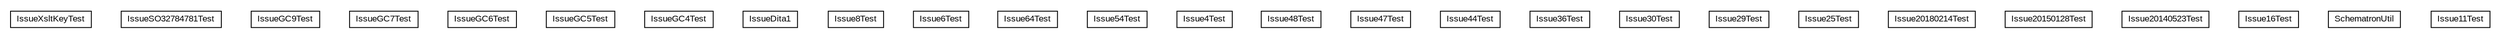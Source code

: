 #!/usr/local/bin/dot
#
# Class diagram 
# Generated by UMLGraph version 5.1 (http://www.umlgraph.org/)
#

digraph G {
	edge [fontname="arial",fontsize=10,labelfontname="arial",labelfontsize=10];
	node [fontname="arial",fontsize=10,shape=plaintext];
	nodesep=0.25;
	ranksep=0.5;
	// com.helger.schematron.supplementary.IssueXsltKeyTest
	c332 [label=<<table title="com.helger.schematron.supplementary.IssueXsltKeyTest" border="0" cellborder="1" cellspacing="0" cellpadding="2" port="p" href="./IssueXsltKeyTest.html">
		<tr><td><table border="0" cellspacing="0" cellpadding="1">
<tr><td align="center" balign="center"> IssueXsltKeyTest </td></tr>
		</table></td></tr>
		</table>>, fontname="arial", fontcolor="black", fontsize=10.0];
	// com.helger.schematron.supplementary.IssueSO32784781Test
	c333 [label=<<table title="com.helger.schematron.supplementary.IssueSO32784781Test" border="0" cellborder="1" cellspacing="0" cellpadding="2" port="p" href="./IssueSO32784781Test.html">
		<tr><td><table border="0" cellspacing="0" cellpadding="1">
<tr><td align="center" balign="center"> IssueSO32784781Test </td></tr>
		</table></td></tr>
		</table>>, fontname="arial", fontcolor="black", fontsize=10.0];
	// com.helger.schematron.supplementary.IssueGC9Test
	c334 [label=<<table title="com.helger.schematron.supplementary.IssueGC9Test" border="0" cellborder="1" cellspacing="0" cellpadding="2" port="p" href="./IssueGC9Test.html">
		<tr><td><table border="0" cellspacing="0" cellpadding="1">
<tr><td align="center" balign="center"> IssueGC9Test </td></tr>
		</table></td></tr>
		</table>>, fontname="arial", fontcolor="black", fontsize=10.0];
	// com.helger.schematron.supplementary.IssueGC7Test
	c335 [label=<<table title="com.helger.schematron.supplementary.IssueGC7Test" border="0" cellborder="1" cellspacing="0" cellpadding="2" port="p" href="./IssueGC7Test.html">
		<tr><td><table border="0" cellspacing="0" cellpadding="1">
<tr><td align="center" balign="center"> IssueGC7Test </td></tr>
		</table></td></tr>
		</table>>, fontname="arial", fontcolor="black", fontsize=10.0];
	// com.helger.schematron.supplementary.IssueGC6Test
	c336 [label=<<table title="com.helger.schematron.supplementary.IssueGC6Test" border="0" cellborder="1" cellspacing="0" cellpadding="2" port="p" href="./IssueGC6Test.html">
		<tr><td><table border="0" cellspacing="0" cellpadding="1">
<tr><td align="center" balign="center"> IssueGC6Test </td></tr>
		</table></td></tr>
		</table>>, fontname="arial", fontcolor="black", fontsize=10.0];
	// com.helger.schematron.supplementary.IssueGC5Test
	c337 [label=<<table title="com.helger.schematron.supplementary.IssueGC5Test" border="0" cellborder="1" cellspacing="0" cellpadding="2" port="p" href="./IssueGC5Test.html">
		<tr><td><table border="0" cellspacing="0" cellpadding="1">
<tr><td align="center" balign="center"> IssueGC5Test </td></tr>
		</table></td></tr>
		</table>>, fontname="arial", fontcolor="black", fontsize=10.0];
	// com.helger.schematron.supplementary.IssueGC4Test
	c338 [label=<<table title="com.helger.schematron.supplementary.IssueGC4Test" border="0" cellborder="1" cellspacing="0" cellpadding="2" port="p" href="./IssueGC4Test.html">
		<tr><td><table border="0" cellspacing="0" cellpadding="1">
<tr><td align="center" balign="center"> IssueGC4Test </td></tr>
		</table></td></tr>
		</table>>, fontname="arial", fontcolor="black", fontsize=10.0];
	// com.helger.schematron.supplementary.IssueDita1
	c339 [label=<<table title="com.helger.schematron.supplementary.IssueDita1" border="0" cellborder="1" cellspacing="0" cellpadding="2" port="p" href="./IssueDita1.html">
		<tr><td><table border="0" cellspacing="0" cellpadding="1">
<tr><td align="center" balign="center"> IssueDita1 </td></tr>
		</table></td></tr>
		</table>>, fontname="arial", fontcolor="black", fontsize=10.0];
	// com.helger.schematron.supplementary.Issue8Test
	c340 [label=<<table title="com.helger.schematron.supplementary.Issue8Test" border="0" cellborder="1" cellspacing="0" cellpadding="2" port="p" href="./Issue8Test.html">
		<tr><td><table border="0" cellspacing="0" cellpadding="1">
<tr><td align="center" balign="center"> Issue8Test </td></tr>
		</table></td></tr>
		</table>>, fontname="arial", fontcolor="black", fontsize=10.0];
	// com.helger.schematron.supplementary.Issue6Test
	c341 [label=<<table title="com.helger.schematron.supplementary.Issue6Test" border="0" cellborder="1" cellspacing="0" cellpadding="2" port="p" href="./Issue6Test.html">
		<tr><td><table border="0" cellspacing="0" cellpadding="1">
<tr><td align="center" balign="center"> Issue6Test </td></tr>
		</table></td></tr>
		</table>>, fontname="arial", fontcolor="black", fontsize=10.0];
	// com.helger.schematron.supplementary.Issue64Test
	c342 [label=<<table title="com.helger.schematron.supplementary.Issue64Test" border="0" cellborder="1" cellspacing="0" cellpadding="2" port="p" href="./Issue64Test.html">
		<tr><td><table border="0" cellspacing="0" cellpadding="1">
<tr><td align="center" balign="center"> Issue64Test </td></tr>
		</table></td></tr>
		</table>>, fontname="arial", fontcolor="black", fontsize=10.0];
	// com.helger.schematron.supplementary.Issue54Test
	c343 [label=<<table title="com.helger.schematron.supplementary.Issue54Test" border="0" cellborder="1" cellspacing="0" cellpadding="2" port="p" href="./Issue54Test.html">
		<tr><td><table border="0" cellspacing="0" cellpadding="1">
<tr><td align="center" balign="center"> Issue54Test </td></tr>
		</table></td></tr>
		</table>>, fontname="arial", fontcolor="black", fontsize=10.0];
	// com.helger.schematron.supplementary.Issue4Test
	c344 [label=<<table title="com.helger.schematron.supplementary.Issue4Test" border="0" cellborder="1" cellspacing="0" cellpadding="2" port="p" href="./Issue4Test.html">
		<tr><td><table border="0" cellspacing="0" cellpadding="1">
<tr><td align="center" balign="center"> Issue4Test </td></tr>
		</table></td></tr>
		</table>>, fontname="arial", fontcolor="black", fontsize=10.0];
	// com.helger.schematron.supplementary.Issue48Test
	c345 [label=<<table title="com.helger.schematron.supplementary.Issue48Test" border="0" cellborder="1" cellspacing="0" cellpadding="2" port="p" href="./Issue48Test.html">
		<tr><td><table border="0" cellspacing="0" cellpadding="1">
<tr><td align="center" balign="center"> Issue48Test </td></tr>
		</table></td></tr>
		</table>>, fontname="arial", fontcolor="black", fontsize=10.0];
	// com.helger.schematron.supplementary.Issue47Test
	c346 [label=<<table title="com.helger.schematron.supplementary.Issue47Test" border="0" cellborder="1" cellspacing="0" cellpadding="2" port="p" href="./Issue47Test.html">
		<tr><td><table border="0" cellspacing="0" cellpadding="1">
<tr><td align="center" balign="center"> Issue47Test </td></tr>
		</table></td></tr>
		</table>>, fontname="arial", fontcolor="black", fontsize=10.0];
	// com.helger.schematron.supplementary.Issue44Test
	c347 [label=<<table title="com.helger.schematron.supplementary.Issue44Test" border="0" cellborder="1" cellspacing="0" cellpadding="2" port="p" href="./Issue44Test.html">
		<tr><td><table border="0" cellspacing="0" cellpadding="1">
<tr><td align="center" balign="center"> Issue44Test </td></tr>
		</table></td></tr>
		</table>>, fontname="arial", fontcolor="black", fontsize=10.0];
	// com.helger.schematron.supplementary.Issue36Test
	c348 [label=<<table title="com.helger.schematron.supplementary.Issue36Test" border="0" cellborder="1" cellspacing="0" cellpadding="2" port="p" href="./Issue36Test.html">
		<tr><td><table border="0" cellspacing="0" cellpadding="1">
<tr><td align="center" balign="center"> Issue36Test </td></tr>
		</table></td></tr>
		</table>>, fontname="arial", fontcolor="black", fontsize=10.0];
	// com.helger.schematron.supplementary.Issue30Test
	c349 [label=<<table title="com.helger.schematron.supplementary.Issue30Test" border="0" cellborder="1" cellspacing="0" cellpadding="2" port="p" href="./Issue30Test.html">
		<tr><td><table border="0" cellspacing="0" cellpadding="1">
<tr><td align="center" balign="center"> Issue30Test </td></tr>
		</table></td></tr>
		</table>>, fontname="arial", fontcolor="black", fontsize=10.0];
	// com.helger.schematron.supplementary.Issue29Test
	c350 [label=<<table title="com.helger.schematron.supplementary.Issue29Test" border="0" cellborder="1" cellspacing="0" cellpadding="2" port="p" href="./Issue29Test.html">
		<tr><td><table border="0" cellspacing="0" cellpadding="1">
<tr><td align="center" balign="center"> Issue29Test </td></tr>
		</table></td></tr>
		</table>>, fontname="arial", fontcolor="black", fontsize=10.0];
	// com.helger.schematron.supplementary.Issue25Test
	c351 [label=<<table title="com.helger.schematron.supplementary.Issue25Test" border="0" cellborder="1" cellspacing="0" cellpadding="2" port="p" href="./Issue25Test.html">
		<tr><td><table border="0" cellspacing="0" cellpadding="1">
<tr><td align="center" balign="center"> Issue25Test </td></tr>
		</table></td></tr>
		</table>>, fontname="arial", fontcolor="black", fontsize=10.0];
	// com.helger.schematron.supplementary.Issue20180214Test
	c352 [label=<<table title="com.helger.schematron.supplementary.Issue20180214Test" border="0" cellborder="1" cellspacing="0" cellpadding="2" port="p" href="./Issue20180214Test.html">
		<tr><td><table border="0" cellspacing="0" cellpadding="1">
<tr><td align="center" balign="center"> Issue20180214Test </td></tr>
		</table></td></tr>
		</table>>, fontname="arial", fontcolor="black", fontsize=10.0];
	// com.helger.schematron.supplementary.Issue20150128Test
	c353 [label=<<table title="com.helger.schematron.supplementary.Issue20150128Test" border="0" cellborder="1" cellspacing="0" cellpadding="2" port="p" href="./Issue20150128Test.html">
		<tr><td><table border="0" cellspacing="0" cellpadding="1">
<tr><td align="center" balign="center"> Issue20150128Test </td></tr>
		</table></td></tr>
		</table>>, fontname="arial", fontcolor="black", fontsize=10.0];
	// com.helger.schematron.supplementary.Issue20140523Test
	c354 [label=<<table title="com.helger.schematron.supplementary.Issue20140523Test" border="0" cellborder="1" cellspacing="0" cellpadding="2" port="p" href="./Issue20140523Test.html">
		<tr><td><table border="0" cellspacing="0" cellpadding="1">
<tr><td align="center" balign="center"> Issue20140523Test </td></tr>
		</table></td></tr>
		</table>>, fontname="arial", fontcolor="black", fontsize=10.0];
	// com.helger.schematron.supplementary.Issue16Test
	c355 [label=<<table title="com.helger.schematron.supplementary.Issue16Test" border="0" cellborder="1" cellspacing="0" cellpadding="2" port="p" href="./Issue16Test.html">
		<tr><td><table border="0" cellspacing="0" cellpadding="1">
<tr><td align="center" balign="center"> Issue16Test </td></tr>
		</table></td></tr>
		</table>>, fontname="arial", fontcolor="black", fontsize=10.0];
	// com.helger.schematron.supplementary.Issue16Test.SchematronUtil
	c356 [label=<<table title="com.helger.schematron.supplementary.Issue16Test.SchematronUtil" border="0" cellborder="1" cellspacing="0" cellpadding="2" port="p" href="./Issue16Test.SchematronUtil.html">
		<tr><td><table border="0" cellspacing="0" cellpadding="1">
<tr><td align="center" balign="center"> SchematronUtil </td></tr>
		</table></td></tr>
		</table>>, fontname="arial", fontcolor="black", fontsize=10.0];
	// com.helger.schematron.supplementary.Issue11Test
	c357 [label=<<table title="com.helger.schematron.supplementary.Issue11Test" border="0" cellborder="1" cellspacing="0" cellpadding="2" port="p" href="./Issue11Test.html">
		<tr><td><table border="0" cellspacing="0" cellpadding="1">
<tr><td align="center" balign="center"> Issue11Test </td></tr>
		</table></td></tr>
		</table>>, fontname="arial", fontcolor="black", fontsize=10.0];
}

